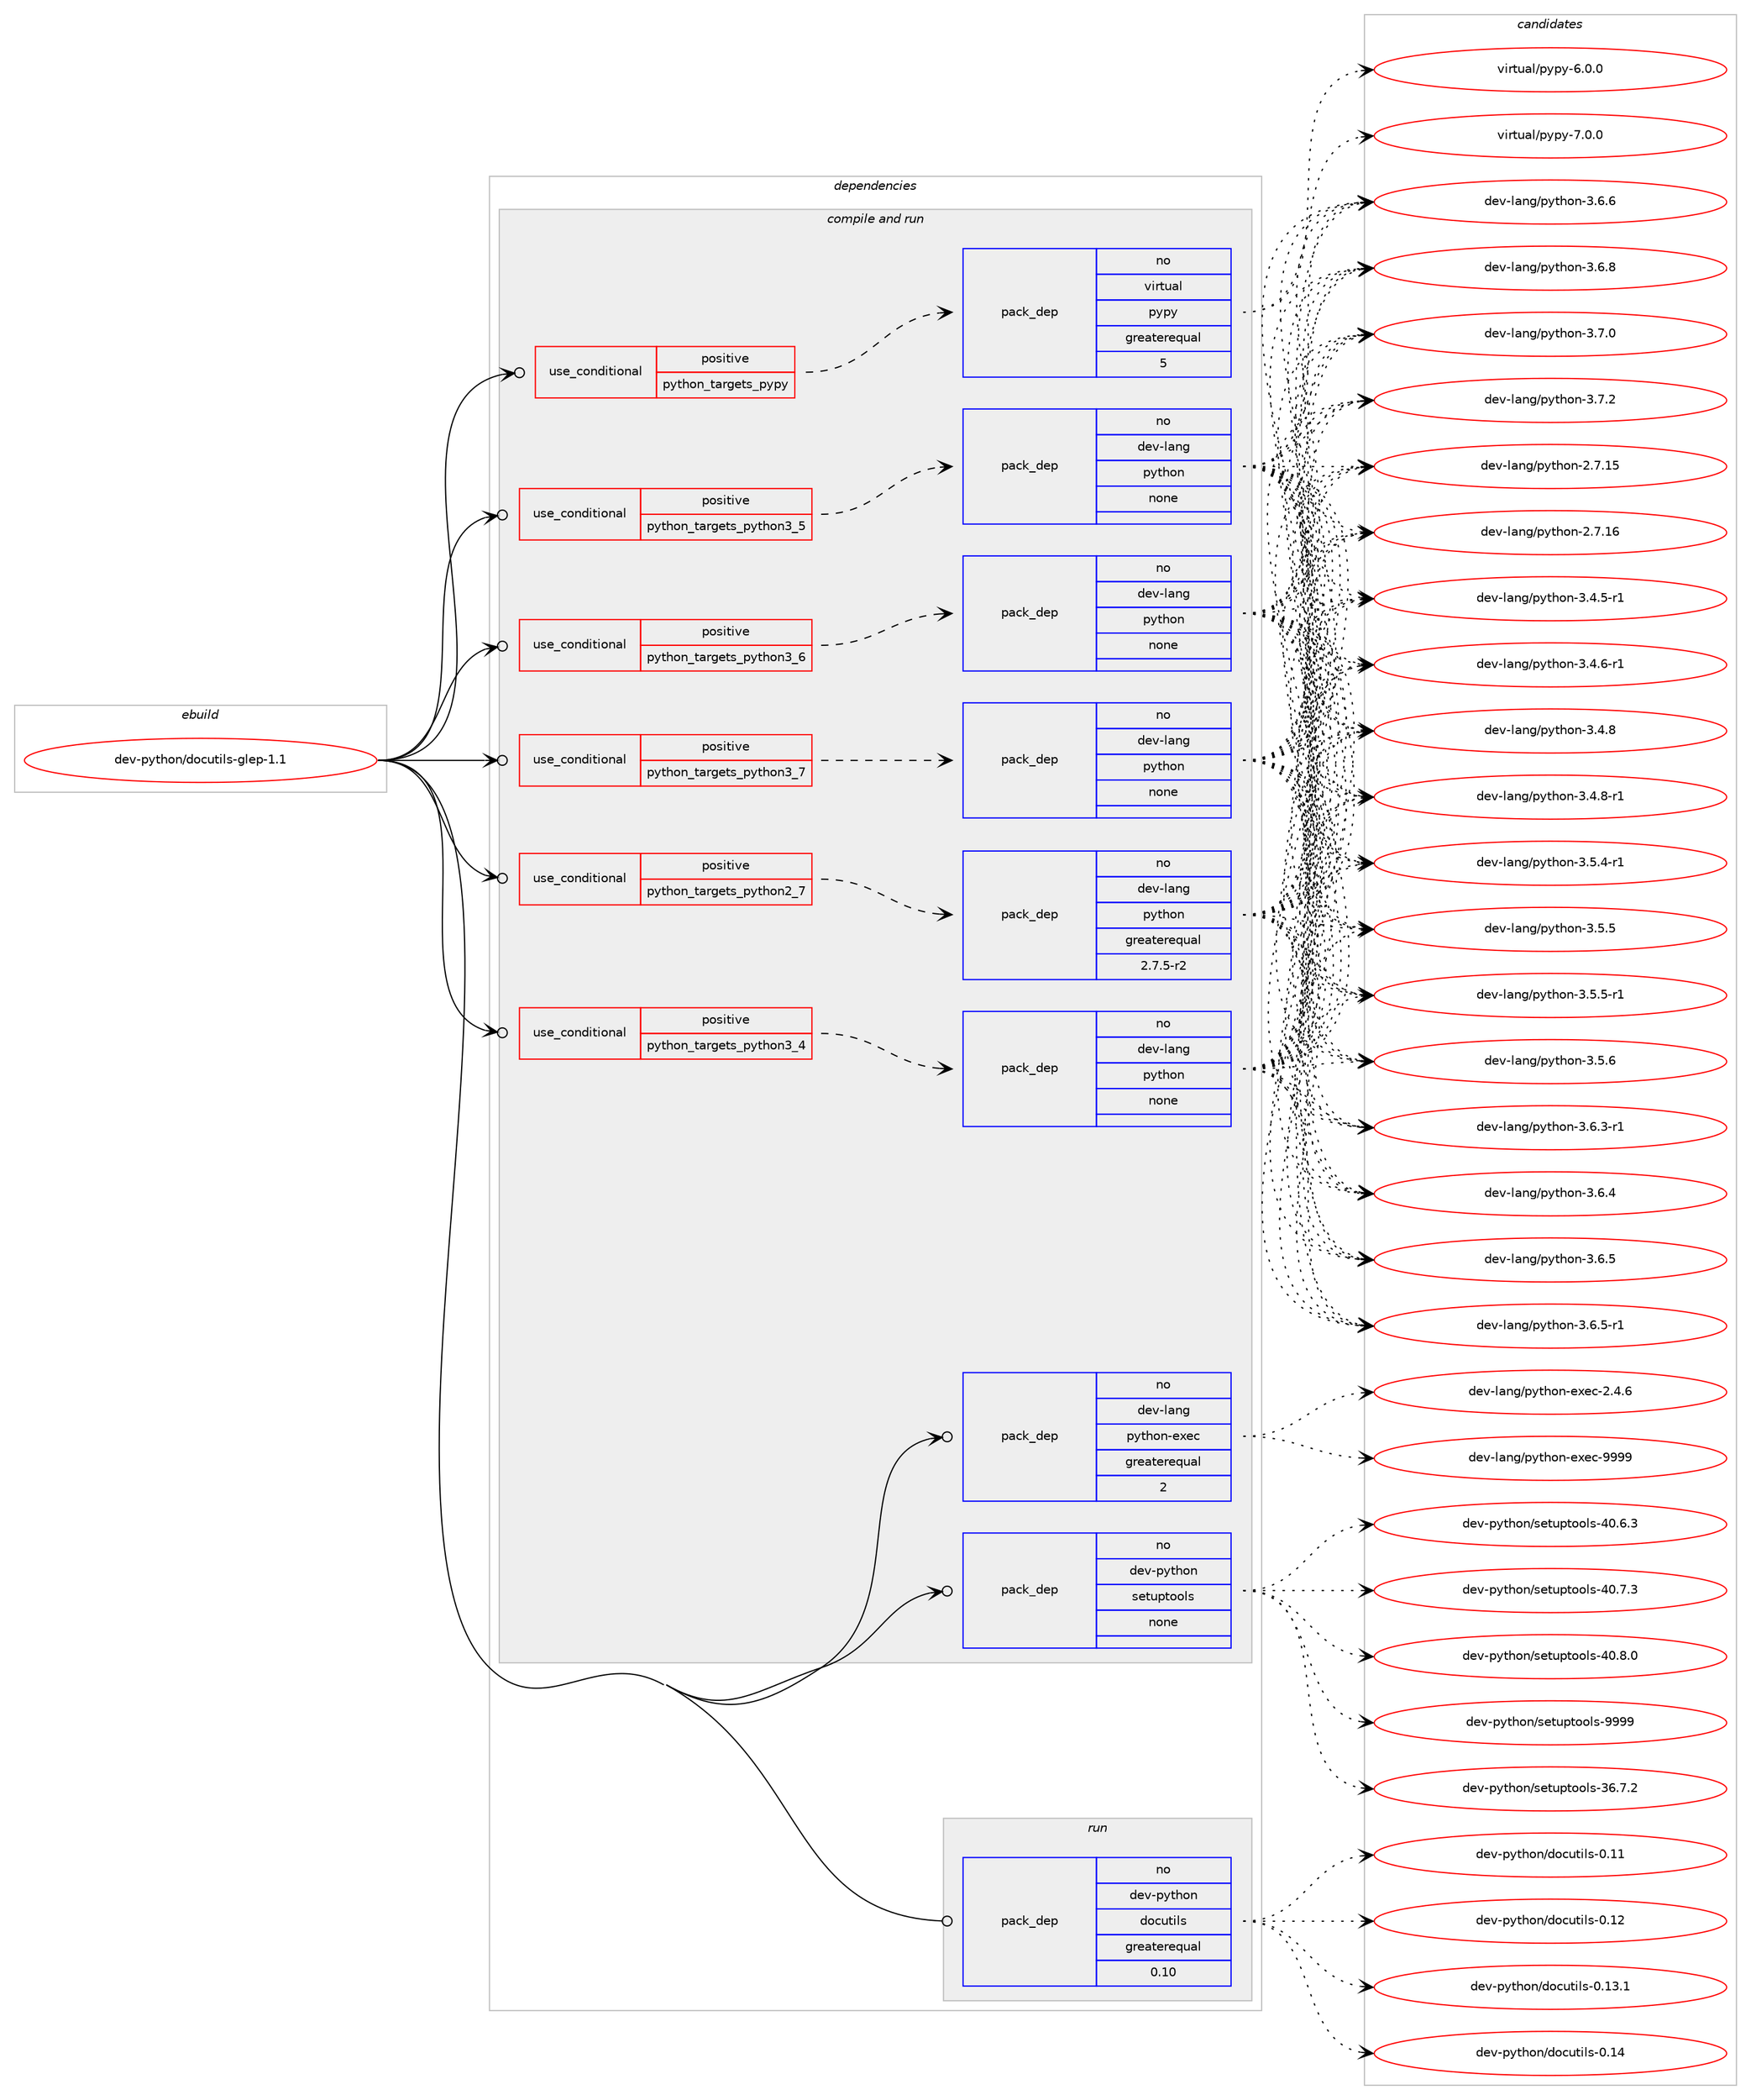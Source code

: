 digraph prolog {

# *************
# Graph options
# *************

newrank=true;
concentrate=true;
compound=true;
graph [rankdir=LR,fontname=Helvetica,fontsize=10,ranksep=1.5];#, ranksep=2.5, nodesep=0.2];
edge  [arrowhead=vee];
node  [fontname=Helvetica,fontsize=10];

# **********
# The ebuild
# **********

subgraph cluster_leftcol {
color=gray;
rank=same;
label=<<i>ebuild</i>>;
id [label="dev-python/docutils-glep-1.1", color=red, width=4, href="../dev-python/docutils-glep-1.1.svg"];
}

# ****************
# The dependencies
# ****************

subgraph cluster_midcol {
color=gray;
label=<<i>dependencies</i>>;
subgraph cluster_compile {
fillcolor="#eeeeee";
style=filled;
label=<<i>compile</i>>;
}
subgraph cluster_compileandrun {
fillcolor="#eeeeee";
style=filled;
label=<<i>compile and run</i>>;
subgraph cond373623 {
dependency1407027 [label=<<TABLE BORDER="0" CELLBORDER="1" CELLSPACING="0" CELLPADDING="4"><TR><TD ROWSPAN="3" CELLPADDING="10">use_conditional</TD></TR><TR><TD>positive</TD></TR><TR><TD>python_targets_pypy</TD></TR></TABLE>>, shape=none, color=red];
subgraph pack1010148 {
dependency1407028 [label=<<TABLE BORDER="0" CELLBORDER="1" CELLSPACING="0" CELLPADDING="4" WIDTH="220"><TR><TD ROWSPAN="6" CELLPADDING="30">pack_dep</TD></TR><TR><TD WIDTH="110">no</TD></TR><TR><TD>virtual</TD></TR><TR><TD>pypy</TD></TR><TR><TD>greaterequal</TD></TR><TR><TD>5</TD></TR></TABLE>>, shape=none, color=blue];
}
dependency1407027:e -> dependency1407028:w [weight=20,style="dashed",arrowhead="vee"];
}
id:e -> dependency1407027:w [weight=20,style="solid",arrowhead="odotvee"];
subgraph cond373624 {
dependency1407029 [label=<<TABLE BORDER="0" CELLBORDER="1" CELLSPACING="0" CELLPADDING="4"><TR><TD ROWSPAN="3" CELLPADDING="10">use_conditional</TD></TR><TR><TD>positive</TD></TR><TR><TD>python_targets_python2_7</TD></TR></TABLE>>, shape=none, color=red];
subgraph pack1010149 {
dependency1407030 [label=<<TABLE BORDER="0" CELLBORDER="1" CELLSPACING="0" CELLPADDING="4" WIDTH="220"><TR><TD ROWSPAN="6" CELLPADDING="30">pack_dep</TD></TR><TR><TD WIDTH="110">no</TD></TR><TR><TD>dev-lang</TD></TR><TR><TD>python</TD></TR><TR><TD>greaterequal</TD></TR><TR><TD>2.7.5-r2</TD></TR></TABLE>>, shape=none, color=blue];
}
dependency1407029:e -> dependency1407030:w [weight=20,style="dashed",arrowhead="vee"];
}
id:e -> dependency1407029:w [weight=20,style="solid",arrowhead="odotvee"];
subgraph cond373625 {
dependency1407031 [label=<<TABLE BORDER="0" CELLBORDER="1" CELLSPACING="0" CELLPADDING="4"><TR><TD ROWSPAN="3" CELLPADDING="10">use_conditional</TD></TR><TR><TD>positive</TD></TR><TR><TD>python_targets_python3_4</TD></TR></TABLE>>, shape=none, color=red];
subgraph pack1010150 {
dependency1407032 [label=<<TABLE BORDER="0" CELLBORDER="1" CELLSPACING="0" CELLPADDING="4" WIDTH="220"><TR><TD ROWSPAN="6" CELLPADDING="30">pack_dep</TD></TR><TR><TD WIDTH="110">no</TD></TR><TR><TD>dev-lang</TD></TR><TR><TD>python</TD></TR><TR><TD>none</TD></TR><TR><TD></TD></TR></TABLE>>, shape=none, color=blue];
}
dependency1407031:e -> dependency1407032:w [weight=20,style="dashed",arrowhead="vee"];
}
id:e -> dependency1407031:w [weight=20,style="solid",arrowhead="odotvee"];
subgraph cond373626 {
dependency1407033 [label=<<TABLE BORDER="0" CELLBORDER="1" CELLSPACING="0" CELLPADDING="4"><TR><TD ROWSPAN="3" CELLPADDING="10">use_conditional</TD></TR><TR><TD>positive</TD></TR><TR><TD>python_targets_python3_5</TD></TR></TABLE>>, shape=none, color=red];
subgraph pack1010151 {
dependency1407034 [label=<<TABLE BORDER="0" CELLBORDER="1" CELLSPACING="0" CELLPADDING="4" WIDTH="220"><TR><TD ROWSPAN="6" CELLPADDING="30">pack_dep</TD></TR><TR><TD WIDTH="110">no</TD></TR><TR><TD>dev-lang</TD></TR><TR><TD>python</TD></TR><TR><TD>none</TD></TR><TR><TD></TD></TR></TABLE>>, shape=none, color=blue];
}
dependency1407033:e -> dependency1407034:w [weight=20,style="dashed",arrowhead="vee"];
}
id:e -> dependency1407033:w [weight=20,style="solid",arrowhead="odotvee"];
subgraph cond373627 {
dependency1407035 [label=<<TABLE BORDER="0" CELLBORDER="1" CELLSPACING="0" CELLPADDING="4"><TR><TD ROWSPAN="3" CELLPADDING="10">use_conditional</TD></TR><TR><TD>positive</TD></TR><TR><TD>python_targets_python3_6</TD></TR></TABLE>>, shape=none, color=red];
subgraph pack1010152 {
dependency1407036 [label=<<TABLE BORDER="0" CELLBORDER="1" CELLSPACING="0" CELLPADDING="4" WIDTH="220"><TR><TD ROWSPAN="6" CELLPADDING="30">pack_dep</TD></TR><TR><TD WIDTH="110">no</TD></TR><TR><TD>dev-lang</TD></TR><TR><TD>python</TD></TR><TR><TD>none</TD></TR><TR><TD></TD></TR></TABLE>>, shape=none, color=blue];
}
dependency1407035:e -> dependency1407036:w [weight=20,style="dashed",arrowhead="vee"];
}
id:e -> dependency1407035:w [weight=20,style="solid",arrowhead="odotvee"];
subgraph cond373628 {
dependency1407037 [label=<<TABLE BORDER="0" CELLBORDER="1" CELLSPACING="0" CELLPADDING="4"><TR><TD ROWSPAN="3" CELLPADDING="10">use_conditional</TD></TR><TR><TD>positive</TD></TR><TR><TD>python_targets_python3_7</TD></TR></TABLE>>, shape=none, color=red];
subgraph pack1010153 {
dependency1407038 [label=<<TABLE BORDER="0" CELLBORDER="1" CELLSPACING="0" CELLPADDING="4" WIDTH="220"><TR><TD ROWSPAN="6" CELLPADDING="30">pack_dep</TD></TR><TR><TD WIDTH="110">no</TD></TR><TR><TD>dev-lang</TD></TR><TR><TD>python</TD></TR><TR><TD>none</TD></TR><TR><TD></TD></TR></TABLE>>, shape=none, color=blue];
}
dependency1407037:e -> dependency1407038:w [weight=20,style="dashed",arrowhead="vee"];
}
id:e -> dependency1407037:w [weight=20,style="solid",arrowhead="odotvee"];
subgraph pack1010154 {
dependency1407039 [label=<<TABLE BORDER="0" CELLBORDER="1" CELLSPACING="0" CELLPADDING="4" WIDTH="220"><TR><TD ROWSPAN="6" CELLPADDING="30">pack_dep</TD></TR><TR><TD WIDTH="110">no</TD></TR><TR><TD>dev-lang</TD></TR><TR><TD>python-exec</TD></TR><TR><TD>greaterequal</TD></TR><TR><TD>2</TD></TR></TABLE>>, shape=none, color=blue];
}
id:e -> dependency1407039:w [weight=20,style="solid",arrowhead="odotvee"];
subgraph pack1010155 {
dependency1407040 [label=<<TABLE BORDER="0" CELLBORDER="1" CELLSPACING="0" CELLPADDING="4" WIDTH="220"><TR><TD ROWSPAN="6" CELLPADDING="30">pack_dep</TD></TR><TR><TD WIDTH="110">no</TD></TR><TR><TD>dev-python</TD></TR><TR><TD>setuptools</TD></TR><TR><TD>none</TD></TR><TR><TD></TD></TR></TABLE>>, shape=none, color=blue];
}
id:e -> dependency1407040:w [weight=20,style="solid",arrowhead="odotvee"];
}
subgraph cluster_run {
fillcolor="#eeeeee";
style=filled;
label=<<i>run</i>>;
subgraph pack1010156 {
dependency1407041 [label=<<TABLE BORDER="0" CELLBORDER="1" CELLSPACING="0" CELLPADDING="4" WIDTH="220"><TR><TD ROWSPAN="6" CELLPADDING="30">pack_dep</TD></TR><TR><TD WIDTH="110">no</TD></TR><TR><TD>dev-python</TD></TR><TR><TD>docutils</TD></TR><TR><TD>greaterequal</TD></TR><TR><TD>0.10</TD></TR></TABLE>>, shape=none, color=blue];
}
id:e -> dependency1407041:w [weight=20,style="solid",arrowhead="odot"];
}
}

# **************
# The candidates
# **************

subgraph cluster_choices {
rank=same;
color=gray;
label=<<i>candidates</i>>;

subgraph choice1010148 {
color=black;
nodesep=1;
choice1181051141161179710847112121112121455446484648 [label="virtual/pypy-6.0.0", color=red, width=4,href="../virtual/pypy-6.0.0.svg"];
choice1181051141161179710847112121112121455546484648 [label="virtual/pypy-7.0.0", color=red, width=4,href="../virtual/pypy-7.0.0.svg"];
dependency1407028:e -> choice1181051141161179710847112121112121455446484648:w [style=dotted,weight="100"];
dependency1407028:e -> choice1181051141161179710847112121112121455546484648:w [style=dotted,weight="100"];
}
subgraph choice1010149 {
color=black;
nodesep=1;
choice10010111845108971101034711212111610411111045504655464953 [label="dev-lang/python-2.7.15", color=red, width=4,href="../dev-lang/python-2.7.15.svg"];
choice10010111845108971101034711212111610411111045504655464954 [label="dev-lang/python-2.7.16", color=red, width=4,href="../dev-lang/python-2.7.16.svg"];
choice1001011184510897110103471121211161041111104551465246534511449 [label="dev-lang/python-3.4.5-r1", color=red, width=4,href="../dev-lang/python-3.4.5-r1.svg"];
choice1001011184510897110103471121211161041111104551465246544511449 [label="dev-lang/python-3.4.6-r1", color=red, width=4,href="../dev-lang/python-3.4.6-r1.svg"];
choice100101118451089711010347112121116104111110455146524656 [label="dev-lang/python-3.4.8", color=red, width=4,href="../dev-lang/python-3.4.8.svg"];
choice1001011184510897110103471121211161041111104551465246564511449 [label="dev-lang/python-3.4.8-r1", color=red, width=4,href="../dev-lang/python-3.4.8-r1.svg"];
choice1001011184510897110103471121211161041111104551465346524511449 [label="dev-lang/python-3.5.4-r1", color=red, width=4,href="../dev-lang/python-3.5.4-r1.svg"];
choice100101118451089711010347112121116104111110455146534653 [label="dev-lang/python-3.5.5", color=red, width=4,href="../dev-lang/python-3.5.5.svg"];
choice1001011184510897110103471121211161041111104551465346534511449 [label="dev-lang/python-3.5.5-r1", color=red, width=4,href="../dev-lang/python-3.5.5-r1.svg"];
choice100101118451089711010347112121116104111110455146534654 [label="dev-lang/python-3.5.6", color=red, width=4,href="../dev-lang/python-3.5.6.svg"];
choice1001011184510897110103471121211161041111104551465446514511449 [label="dev-lang/python-3.6.3-r1", color=red, width=4,href="../dev-lang/python-3.6.3-r1.svg"];
choice100101118451089711010347112121116104111110455146544652 [label="dev-lang/python-3.6.4", color=red, width=4,href="../dev-lang/python-3.6.4.svg"];
choice100101118451089711010347112121116104111110455146544653 [label="dev-lang/python-3.6.5", color=red, width=4,href="../dev-lang/python-3.6.5.svg"];
choice1001011184510897110103471121211161041111104551465446534511449 [label="dev-lang/python-3.6.5-r1", color=red, width=4,href="../dev-lang/python-3.6.5-r1.svg"];
choice100101118451089711010347112121116104111110455146544654 [label="dev-lang/python-3.6.6", color=red, width=4,href="../dev-lang/python-3.6.6.svg"];
choice100101118451089711010347112121116104111110455146544656 [label="dev-lang/python-3.6.8", color=red, width=4,href="../dev-lang/python-3.6.8.svg"];
choice100101118451089711010347112121116104111110455146554648 [label="dev-lang/python-3.7.0", color=red, width=4,href="../dev-lang/python-3.7.0.svg"];
choice100101118451089711010347112121116104111110455146554650 [label="dev-lang/python-3.7.2", color=red, width=4,href="../dev-lang/python-3.7.2.svg"];
dependency1407030:e -> choice10010111845108971101034711212111610411111045504655464953:w [style=dotted,weight="100"];
dependency1407030:e -> choice10010111845108971101034711212111610411111045504655464954:w [style=dotted,weight="100"];
dependency1407030:e -> choice1001011184510897110103471121211161041111104551465246534511449:w [style=dotted,weight="100"];
dependency1407030:e -> choice1001011184510897110103471121211161041111104551465246544511449:w [style=dotted,weight="100"];
dependency1407030:e -> choice100101118451089711010347112121116104111110455146524656:w [style=dotted,weight="100"];
dependency1407030:e -> choice1001011184510897110103471121211161041111104551465246564511449:w [style=dotted,weight="100"];
dependency1407030:e -> choice1001011184510897110103471121211161041111104551465346524511449:w [style=dotted,weight="100"];
dependency1407030:e -> choice100101118451089711010347112121116104111110455146534653:w [style=dotted,weight="100"];
dependency1407030:e -> choice1001011184510897110103471121211161041111104551465346534511449:w [style=dotted,weight="100"];
dependency1407030:e -> choice100101118451089711010347112121116104111110455146534654:w [style=dotted,weight="100"];
dependency1407030:e -> choice1001011184510897110103471121211161041111104551465446514511449:w [style=dotted,weight="100"];
dependency1407030:e -> choice100101118451089711010347112121116104111110455146544652:w [style=dotted,weight="100"];
dependency1407030:e -> choice100101118451089711010347112121116104111110455146544653:w [style=dotted,weight="100"];
dependency1407030:e -> choice1001011184510897110103471121211161041111104551465446534511449:w [style=dotted,weight="100"];
dependency1407030:e -> choice100101118451089711010347112121116104111110455146544654:w [style=dotted,weight="100"];
dependency1407030:e -> choice100101118451089711010347112121116104111110455146544656:w [style=dotted,weight="100"];
dependency1407030:e -> choice100101118451089711010347112121116104111110455146554648:w [style=dotted,weight="100"];
dependency1407030:e -> choice100101118451089711010347112121116104111110455146554650:w [style=dotted,weight="100"];
}
subgraph choice1010150 {
color=black;
nodesep=1;
choice10010111845108971101034711212111610411111045504655464953 [label="dev-lang/python-2.7.15", color=red, width=4,href="../dev-lang/python-2.7.15.svg"];
choice10010111845108971101034711212111610411111045504655464954 [label="dev-lang/python-2.7.16", color=red, width=4,href="../dev-lang/python-2.7.16.svg"];
choice1001011184510897110103471121211161041111104551465246534511449 [label="dev-lang/python-3.4.5-r1", color=red, width=4,href="../dev-lang/python-3.4.5-r1.svg"];
choice1001011184510897110103471121211161041111104551465246544511449 [label="dev-lang/python-3.4.6-r1", color=red, width=4,href="../dev-lang/python-3.4.6-r1.svg"];
choice100101118451089711010347112121116104111110455146524656 [label="dev-lang/python-3.4.8", color=red, width=4,href="../dev-lang/python-3.4.8.svg"];
choice1001011184510897110103471121211161041111104551465246564511449 [label="dev-lang/python-3.4.8-r1", color=red, width=4,href="../dev-lang/python-3.4.8-r1.svg"];
choice1001011184510897110103471121211161041111104551465346524511449 [label="dev-lang/python-3.5.4-r1", color=red, width=4,href="../dev-lang/python-3.5.4-r1.svg"];
choice100101118451089711010347112121116104111110455146534653 [label="dev-lang/python-3.5.5", color=red, width=4,href="../dev-lang/python-3.5.5.svg"];
choice1001011184510897110103471121211161041111104551465346534511449 [label="dev-lang/python-3.5.5-r1", color=red, width=4,href="../dev-lang/python-3.5.5-r1.svg"];
choice100101118451089711010347112121116104111110455146534654 [label="dev-lang/python-3.5.6", color=red, width=4,href="../dev-lang/python-3.5.6.svg"];
choice1001011184510897110103471121211161041111104551465446514511449 [label="dev-lang/python-3.6.3-r1", color=red, width=4,href="../dev-lang/python-3.6.3-r1.svg"];
choice100101118451089711010347112121116104111110455146544652 [label="dev-lang/python-3.6.4", color=red, width=4,href="../dev-lang/python-3.6.4.svg"];
choice100101118451089711010347112121116104111110455146544653 [label="dev-lang/python-3.6.5", color=red, width=4,href="../dev-lang/python-3.6.5.svg"];
choice1001011184510897110103471121211161041111104551465446534511449 [label="dev-lang/python-3.6.5-r1", color=red, width=4,href="../dev-lang/python-3.6.5-r1.svg"];
choice100101118451089711010347112121116104111110455146544654 [label="dev-lang/python-3.6.6", color=red, width=4,href="../dev-lang/python-3.6.6.svg"];
choice100101118451089711010347112121116104111110455146544656 [label="dev-lang/python-3.6.8", color=red, width=4,href="../dev-lang/python-3.6.8.svg"];
choice100101118451089711010347112121116104111110455146554648 [label="dev-lang/python-3.7.0", color=red, width=4,href="../dev-lang/python-3.7.0.svg"];
choice100101118451089711010347112121116104111110455146554650 [label="dev-lang/python-3.7.2", color=red, width=4,href="../dev-lang/python-3.7.2.svg"];
dependency1407032:e -> choice10010111845108971101034711212111610411111045504655464953:w [style=dotted,weight="100"];
dependency1407032:e -> choice10010111845108971101034711212111610411111045504655464954:w [style=dotted,weight="100"];
dependency1407032:e -> choice1001011184510897110103471121211161041111104551465246534511449:w [style=dotted,weight="100"];
dependency1407032:e -> choice1001011184510897110103471121211161041111104551465246544511449:w [style=dotted,weight="100"];
dependency1407032:e -> choice100101118451089711010347112121116104111110455146524656:w [style=dotted,weight="100"];
dependency1407032:e -> choice1001011184510897110103471121211161041111104551465246564511449:w [style=dotted,weight="100"];
dependency1407032:e -> choice1001011184510897110103471121211161041111104551465346524511449:w [style=dotted,weight="100"];
dependency1407032:e -> choice100101118451089711010347112121116104111110455146534653:w [style=dotted,weight="100"];
dependency1407032:e -> choice1001011184510897110103471121211161041111104551465346534511449:w [style=dotted,weight="100"];
dependency1407032:e -> choice100101118451089711010347112121116104111110455146534654:w [style=dotted,weight="100"];
dependency1407032:e -> choice1001011184510897110103471121211161041111104551465446514511449:w [style=dotted,weight="100"];
dependency1407032:e -> choice100101118451089711010347112121116104111110455146544652:w [style=dotted,weight="100"];
dependency1407032:e -> choice100101118451089711010347112121116104111110455146544653:w [style=dotted,weight="100"];
dependency1407032:e -> choice1001011184510897110103471121211161041111104551465446534511449:w [style=dotted,weight="100"];
dependency1407032:e -> choice100101118451089711010347112121116104111110455146544654:w [style=dotted,weight="100"];
dependency1407032:e -> choice100101118451089711010347112121116104111110455146544656:w [style=dotted,weight="100"];
dependency1407032:e -> choice100101118451089711010347112121116104111110455146554648:w [style=dotted,weight="100"];
dependency1407032:e -> choice100101118451089711010347112121116104111110455146554650:w [style=dotted,weight="100"];
}
subgraph choice1010151 {
color=black;
nodesep=1;
choice10010111845108971101034711212111610411111045504655464953 [label="dev-lang/python-2.7.15", color=red, width=4,href="../dev-lang/python-2.7.15.svg"];
choice10010111845108971101034711212111610411111045504655464954 [label="dev-lang/python-2.7.16", color=red, width=4,href="../dev-lang/python-2.7.16.svg"];
choice1001011184510897110103471121211161041111104551465246534511449 [label="dev-lang/python-3.4.5-r1", color=red, width=4,href="../dev-lang/python-3.4.5-r1.svg"];
choice1001011184510897110103471121211161041111104551465246544511449 [label="dev-lang/python-3.4.6-r1", color=red, width=4,href="../dev-lang/python-3.4.6-r1.svg"];
choice100101118451089711010347112121116104111110455146524656 [label="dev-lang/python-3.4.8", color=red, width=4,href="../dev-lang/python-3.4.8.svg"];
choice1001011184510897110103471121211161041111104551465246564511449 [label="dev-lang/python-3.4.8-r1", color=red, width=4,href="../dev-lang/python-3.4.8-r1.svg"];
choice1001011184510897110103471121211161041111104551465346524511449 [label="dev-lang/python-3.5.4-r1", color=red, width=4,href="../dev-lang/python-3.5.4-r1.svg"];
choice100101118451089711010347112121116104111110455146534653 [label="dev-lang/python-3.5.5", color=red, width=4,href="../dev-lang/python-3.5.5.svg"];
choice1001011184510897110103471121211161041111104551465346534511449 [label="dev-lang/python-3.5.5-r1", color=red, width=4,href="../dev-lang/python-3.5.5-r1.svg"];
choice100101118451089711010347112121116104111110455146534654 [label="dev-lang/python-3.5.6", color=red, width=4,href="../dev-lang/python-3.5.6.svg"];
choice1001011184510897110103471121211161041111104551465446514511449 [label="dev-lang/python-3.6.3-r1", color=red, width=4,href="../dev-lang/python-3.6.3-r1.svg"];
choice100101118451089711010347112121116104111110455146544652 [label="dev-lang/python-3.6.4", color=red, width=4,href="../dev-lang/python-3.6.4.svg"];
choice100101118451089711010347112121116104111110455146544653 [label="dev-lang/python-3.6.5", color=red, width=4,href="../dev-lang/python-3.6.5.svg"];
choice1001011184510897110103471121211161041111104551465446534511449 [label="dev-lang/python-3.6.5-r1", color=red, width=4,href="../dev-lang/python-3.6.5-r1.svg"];
choice100101118451089711010347112121116104111110455146544654 [label="dev-lang/python-3.6.6", color=red, width=4,href="../dev-lang/python-3.6.6.svg"];
choice100101118451089711010347112121116104111110455146544656 [label="dev-lang/python-3.6.8", color=red, width=4,href="../dev-lang/python-3.6.8.svg"];
choice100101118451089711010347112121116104111110455146554648 [label="dev-lang/python-3.7.0", color=red, width=4,href="../dev-lang/python-3.7.0.svg"];
choice100101118451089711010347112121116104111110455146554650 [label="dev-lang/python-3.7.2", color=red, width=4,href="../dev-lang/python-3.7.2.svg"];
dependency1407034:e -> choice10010111845108971101034711212111610411111045504655464953:w [style=dotted,weight="100"];
dependency1407034:e -> choice10010111845108971101034711212111610411111045504655464954:w [style=dotted,weight="100"];
dependency1407034:e -> choice1001011184510897110103471121211161041111104551465246534511449:w [style=dotted,weight="100"];
dependency1407034:e -> choice1001011184510897110103471121211161041111104551465246544511449:w [style=dotted,weight="100"];
dependency1407034:e -> choice100101118451089711010347112121116104111110455146524656:w [style=dotted,weight="100"];
dependency1407034:e -> choice1001011184510897110103471121211161041111104551465246564511449:w [style=dotted,weight="100"];
dependency1407034:e -> choice1001011184510897110103471121211161041111104551465346524511449:w [style=dotted,weight="100"];
dependency1407034:e -> choice100101118451089711010347112121116104111110455146534653:w [style=dotted,weight="100"];
dependency1407034:e -> choice1001011184510897110103471121211161041111104551465346534511449:w [style=dotted,weight="100"];
dependency1407034:e -> choice100101118451089711010347112121116104111110455146534654:w [style=dotted,weight="100"];
dependency1407034:e -> choice1001011184510897110103471121211161041111104551465446514511449:w [style=dotted,weight="100"];
dependency1407034:e -> choice100101118451089711010347112121116104111110455146544652:w [style=dotted,weight="100"];
dependency1407034:e -> choice100101118451089711010347112121116104111110455146544653:w [style=dotted,weight="100"];
dependency1407034:e -> choice1001011184510897110103471121211161041111104551465446534511449:w [style=dotted,weight="100"];
dependency1407034:e -> choice100101118451089711010347112121116104111110455146544654:w [style=dotted,weight="100"];
dependency1407034:e -> choice100101118451089711010347112121116104111110455146544656:w [style=dotted,weight="100"];
dependency1407034:e -> choice100101118451089711010347112121116104111110455146554648:w [style=dotted,weight="100"];
dependency1407034:e -> choice100101118451089711010347112121116104111110455146554650:w [style=dotted,weight="100"];
}
subgraph choice1010152 {
color=black;
nodesep=1;
choice10010111845108971101034711212111610411111045504655464953 [label="dev-lang/python-2.7.15", color=red, width=4,href="../dev-lang/python-2.7.15.svg"];
choice10010111845108971101034711212111610411111045504655464954 [label="dev-lang/python-2.7.16", color=red, width=4,href="../dev-lang/python-2.7.16.svg"];
choice1001011184510897110103471121211161041111104551465246534511449 [label="dev-lang/python-3.4.5-r1", color=red, width=4,href="../dev-lang/python-3.4.5-r1.svg"];
choice1001011184510897110103471121211161041111104551465246544511449 [label="dev-lang/python-3.4.6-r1", color=red, width=4,href="../dev-lang/python-3.4.6-r1.svg"];
choice100101118451089711010347112121116104111110455146524656 [label="dev-lang/python-3.4.8", color=red, width=4,href="../dev-lang/python-3.4.8.svg"];
choice1001011184510897110103471121211161041111104551465246564511449 [label="dev-lang/python-3.4.8-r1", color=red, width=4,href="../dev-lang/python-3.4.8-r1.svg"];
choice1001011184510897110103471121211161041111104551465346524511449 [label="dev-lang/python-3.5.4-r1", color=red, width=4,href="../dev-lang/python-3.5.4-r1.svg"];
choice100101118451089711010347112121116104111110455146534653 [label="dev-lang/python-3.5.5", color=red, width=4,href="../dev-lang/python-3.5.5.svg"];
choice1001011184510897110103471121211161041111104551465346534511449 [label="dev-lang/python-3.5.5-r1", color=red, width=4,href="../dev-lang/python-3.5.5-r1.svg"];
choice100101118451089711010347112121116104111110455146534654 [label="dev-lang/python-3.5.6", color=red, width=4,href="../dev-lang/python-3.5.6.svg"];
choice1001011184510897110103471121211161041111104551465446514511449 [label="dev-lang/python-3.6.3-r1", color=red, width=4,href="../dev-lang/python-3.6.3-r1.svg"];
choice100101118451089711010347112121116104111110455146544652 [label="dev-lang/python-3.6.4", color=red, width=4,href="../dev-lang/python-3.6.4.svg"];
choice100101118451089711010347112121116104111110455146544653 [label="dev-lang/python-3.6.5", color=red, width=4,href="../dev-lang/python-3.6.5.svg"];
choice1001011184510897110103471121211161041111104551465446534511449 [label="dev-lang/python-3.6.5-r1", color=red, width=4,href="../dev-lang/python-3.6.5-r1.svg"];
choice100101118451089711010347112121116104111110455146544654 [label="dev-lang/python-3.6.6", color=red, width=4,href="../dev-lang/python-3.6.6.svg"];
choice100101118451089711010347112121116104111110455146544656 [label="dev-lang/python-3.6.8", color=red, width=4,href="../dev-lang/python-3.6.8.svg"];
choice100101118451089711010347112121116104111110455146554648 [label="dev-lang/python-3.7.0", color=red, width=4,href="../dev-lang/python-3.7.0.svg"];
choice100101118451089711010347112121116104111110455146554650 [label="dev-lang/python-3.7.2", color=red, width=4,href="../dev-lang/python-3.7.2.svg"];
dependency1407036:e -> choice10010111845108971101034711212111610411111045504655464953:w [style=dotted,weight="100"];
dependency1407036:e -> choice10010111845108971101034711212111610411111045504655464954:w [style=dotted,weight="100"];
dependency1407036:e -> choice1001011184510897110103471121211161041111104551465246534511449:w [style=dotted,weight="100"];
dependency1407036:e -> choice1001011184510897110103471121211161041111104551465246544511449:w [style=dotted,weight="100"];
dependency1407036:e -> choice100101118451089711010347112121116104111110455146524656:w [style=dotted,weight="100"];
dependency1407036:e -> choice1001011184510897110103471121211161041111104551465246564511449:w [style=dotted,weight="100"];
dependency1407036:e -> choice1001011184510897110103471121211161041111104551465346524511449:w [style=dotted,weight="100"];
dependency1407036:e -> choice100101118451089711010347112121116104111110455146534653:w [style=dotted,weight="100"];
dependency1407036:e -> choice1001011184510897110103471121211161041111104551465346534511449:w [style=dotted,weight="100"];
dependency1407036:e -> choice100101118451089711010347112121116104111110455146534654:w [style=dotted,weight="100"];
dependency1407036:e -> choice1001011184510897110103471121211161041111104551465446514511449:w [style=dotted,weight="100"];
dependency1407036:e -> choice100101118451089711010347112121116104111110455146544652:w [style=dotted,weight="100"];
dependency1407036:e -> choice100101118451089711010347112121116104111110455146544653:w [style=dotted,weight="100"];
dependency1407036:e -> choice1001011184510897110103471121211161041111104551465446534511449:w [style=dotted,weight="100"];
dependency1407036:e -> choice100101118451089711010347112121116104111110455146544654:w [style=dotted,weight="100"];
dependency1407036:e -> choice100101118451089711010347112121116104111110455146544656:w [style=dotted,weight="100"];
dependency1407036:e -> choice100101118451089711010347112121116104111110455146554648:w [style=dotted,weight="100"];
dependency1407036:e -> choice100101118451089711010347112121116104111110455146554650:w [style=dotted,weight="100"];
}
subgraph choice1010153 {
color=black;
nodesep=1;
choice10010111845108971101034711212111610411111045504655464953 [label="dev-lang/python-2.7.15", color=red, width=4,href="../dev-lang/python-2.7.15.svg"];
choice10010111845108971101034711212111610411111045504655464954 [label="dev-lang/python-2.7.16", color=red, width=4,href="../dev-lang/python-2.7.16.svg"];
choice1001011184510897110103471121211161041111104551465246534511449 [label="dev-lang/python-3.4.5-r1", color=red, width=4,href="../dev-lang/python-3.4.5-r1.svg"];
choice1001011184510897110103471121211161041111104551465246544511449 [label="dev-lang/python-3.4.6-r1", color=red, width=4,href="../dev-lang/python-3.4.6-r1.svg"];
choice100101118451089711010347112121116104111110455146524656 [label="dev-lang/python-3.4.8", color=red, width=4,href="../dev-lang/python-3.4.8.svg"];
choice1001011184510897110103471121211161041111104551465246564511449 [label="dev-lang/python-3.4.8-r1", color=red, width=4,href="../dev-lang/python-3.4.8-r1.svg"];
choice1001011184510897110103471121211161041111104551465346524511449 [label="dev-lang/python-3.5.4-r1", color=red, width=4,href="../dev-lang/python-3.5.4-r1.svg"];
choice100101118451089711010347112121116104111110455146534653 [label="dev-lang/python-3.5.5", color=red, width=4,href="../dev-lang/python-3.5.5.svg"];
choice1001011184510897110103471121211161041111104551465346534511449 [label="dev-lang/python-3.5.5-r1", color=red, width=4,href="../dev-lang/python-3.5.5-r1.svg"];
choice100101118451089711010347112121116104111110455146534654 [label="dev-lang/python-3.5.6", color=red, width=4,href="../dev-lang/python-3.5.6.svg"];
choice1001011184510897110103471121211161041111104551465446514511449 [label="dev-lang/python-3.6.3-r1", color=red, width=4,href="../dev-lang/python-3.6.3-r1.svg"];
choice100101118451089711010347112121116104111110455146544652 [label="dev-lang/python-3.6.4", color=red, width=4,href="../dev-lang/python-3.6.4.svg"];
choice100101118451089711010347112121116104111110455146544653 [label="dev-lang/python-3.6.5", color=red, width=4,href="../dev-lang/python-3.6.5.svg"];
choice1001011184510897110103471121211161041111104551465446534511449 [label="dev-lang/python-3.6.5-r1", color=red, width=4,href="../dev-lang/python-3.6.5-r1.svg"];
choice100101118451089711010347112121116104111110455146544654 [label="dev-lang/python-3.6.6", color=red, width=4,href="../dev-lang/python-3.6.6.svg"];
choice100101118451089711010347112121116104111110455146544656 [label="dev-lang/python-3.6.8", color=red, width=4,href="../dev-lang/python-3.6.8.svg"];
choice100101118451089711010347112121116104111110455146554648 [label="dev-lang/python-3.7.0", color=red, width=4,href="../dev-lang/python-3.7.0.svg"];
choice100101118451089711010347112121116104111110455146554650 [label="dev-lang/python-3.7.2", color=red, width=4,href="../dev-lang/python-3.7.2.svg"];
dependency1407038:e -> choice10010111845108971101034711212111610411111045504655464953:w [style=dotted,weight="100"];
dependency1407038:e -> choice10010111845108971101034711212111610411111045504655464954:w [style=dotted,weight="100"];
dependency1407038:e -> choice1001011184510897110103471121211161041111104551465246534511449:w [style=dotted,weight="100"];
dependency1407038:e -> choice1001011184510897110103471121211161041111104551465246544511449:w [style=dotted,weight="100"];
dependency1407038:e -> choice100101118451089711010347112121116104111110455146524656:w [style=dotted,weight="100"];
dependency1407038:e -> choice1001011184510897110103471121211161041111104551465246564511449:w [style=dotted,weight="100"];
dependency1407038:e -> choice1001011184510897110103471121211161041111104551465346524511449:w [style=dotted,weight="100"];
dependency1407038:e -> choice100101118451089711010347112121116104111110455146534653:w [style=dotted,weight="100"];
dependency1407038:e -> choice1001011184510897110103471121211161041111104551465346534511449:w [style=dotted,weight="100"];
dependency1407038:e -> choice100101118451089711010347112121116104111110455146534654:w [style=dotted,weight="100"];
dependency1407038:e -> choice1001011184510897110103471121211161041111104551465446514511449:w [style=dotted,weight="100"];
dependency1407038:e -> choice100101118451089711010347112121116104111110455146544652:w [style=dotted,weight="100"];
dependency1407038:e -> choice100101118451089711010347112121116104111110455146544653:w [style=dotted,weight="100"];
dependency1407038:e -> choice1001011184510897110103471121211161041111104551465446534511449:w [style=dotted,weight="100"];
dependency1407038:e -> choice100101118451089711010347112121116104111110455146544654:w [style=dotted,weight="100"];
dependency1407038:e -> choice100101118451089711010347112121116104111110455146544656:w [style=dotted,weight="100"];
dependency1407038:e -> choice100101118451089711010347112121116104111110455146554648:w [style=dotted,weight="100"];
dependency1407038:e -> choice100101118451089711010347112121116104111110455146554650:w [style=dotted,weight="100"];
}
subgraph choice1010154 {
color=black;
nodesep=1;
choice1001011184510897110103471121211161041111104510112010199455046524654 [label="dev-lang/python-exec-2.4.6", color=red, width=4,href="../dev-lang/python-exec-2.4.6.svg"];
choice10010111845108971101034711212111610411111045101120101994557575757 [label="dev-lang/python-exec-9999", color=red, width=4,href="../dev-lang/python-exec-9999.svg"];
dependency1407039:e -> choice1001011184510897110103471121211161041111104510112010199455046524654:w [style=dotted,weight="100"];
dependency1407039:e -> choice10010111845108971101034711212111610411111045101120101994557575757:w [style=dotted,weight="100"];
}
subgraph choice1010155 {
color=black;
nodesep=1;
choice100101118451121211161041111104711510111611711211611111110811545515446554650 [label="dev-python/setuptools-36.7.2", color=red, width=4,href="../dev-python/setuptools-36.7.2.svg"];
choice100101118451121211161041111104711510111611711211611111110811545524846544651 [label="dev-python/setuptools-40.6.3", color=red, width=4,href="../dev-python/setuptools-40.6.3.svg"];
choice100101118451121211161041111104711510111611711211611111110811545524846554651 [label="dev-python/setuptools-40.7.3", color=red, width=4,href="../dev-python/setuptools-40.7.3.svg"];
choice100101118451121211161041111104711510111611711211611111110811545524846564648 [label="dev-python/setuptools-40.8.0", color=red, width=4,href="../dev-python/setuptools-40.8.0.svg"];
choice10010111845112121116104111110471151011161171121161111111081154557575757 [label="dev-python/setuptools-9999", color=red, width=4,href="../dev-python/setuptools-9999.svg"];
dependency1407040:e -> choice100101118451121211161041111104711510111611711211611111110811545515446554650:w [style=dotted,weight="100"];
dependency1407040:e -> choice100101118451121211161041111104711510111611711211611111110811545524846544651:w [style=dotted,weight="100"];
dependency1407040:e -> choice100101118451121211161041111104711510111611711211611111110811545524846554651:w [style=dotted,weight="100"];
dependency1407040:e -> choice100101118451121211161041111104711510111611711211611111110811545524846564648:w [style=dotted,weight="100"];
dependency1407040:e -> choice10010111845112121116104111110471151011161171121161111111081154557575757:w [style=dotted,weight="100"];
}
subgraph choice1010156 {
color=black;
nodesep=1;
choice1001011184511212111610411111047100111991171161051081154548464949 [label="dev-python/docutils-0.11", color=red, width=4,href="../dev-python/docutils-0.11.svg"];
choice1001011184511212111610411111047100111991171161051081154548464950 [label="dev-python/docutils-0.12", color=red, width=4,href="../dev-python/docutils-0.12.svg"];
choice10010111845112121116104111110471001119911711610510811545484649514649 [label="dev-python/docutils-0.13.1", color=red, width=4,href="../dev-python/docutils-0.13.1.svg"];
choice1001011184511212111610411111047100111991171161051081154548464952 [label="dev-python/docutils-0.14", color=red, width=4,href="../dev-python/docutils-0.14.svg"];
dependency1407041:e -> choice1001011184511212111610411111047100111991171161051081154548464949:w [style=dotted,weight="100"];
dependency1407041:e -> choice1001011184511212111610411111047100111991171161051081154548464950:w [style=dotted,weight="100"];
dependency1407041:e -> choice10010111845112121116104111110471001119911711610510811545484649514649:w [style=dotted,weight="100"];
dependency1407041:e -> choice1001011184511212111610411111047100111991171161051081154548464952:w [style=dotted,weight="100"];
}
}

}
